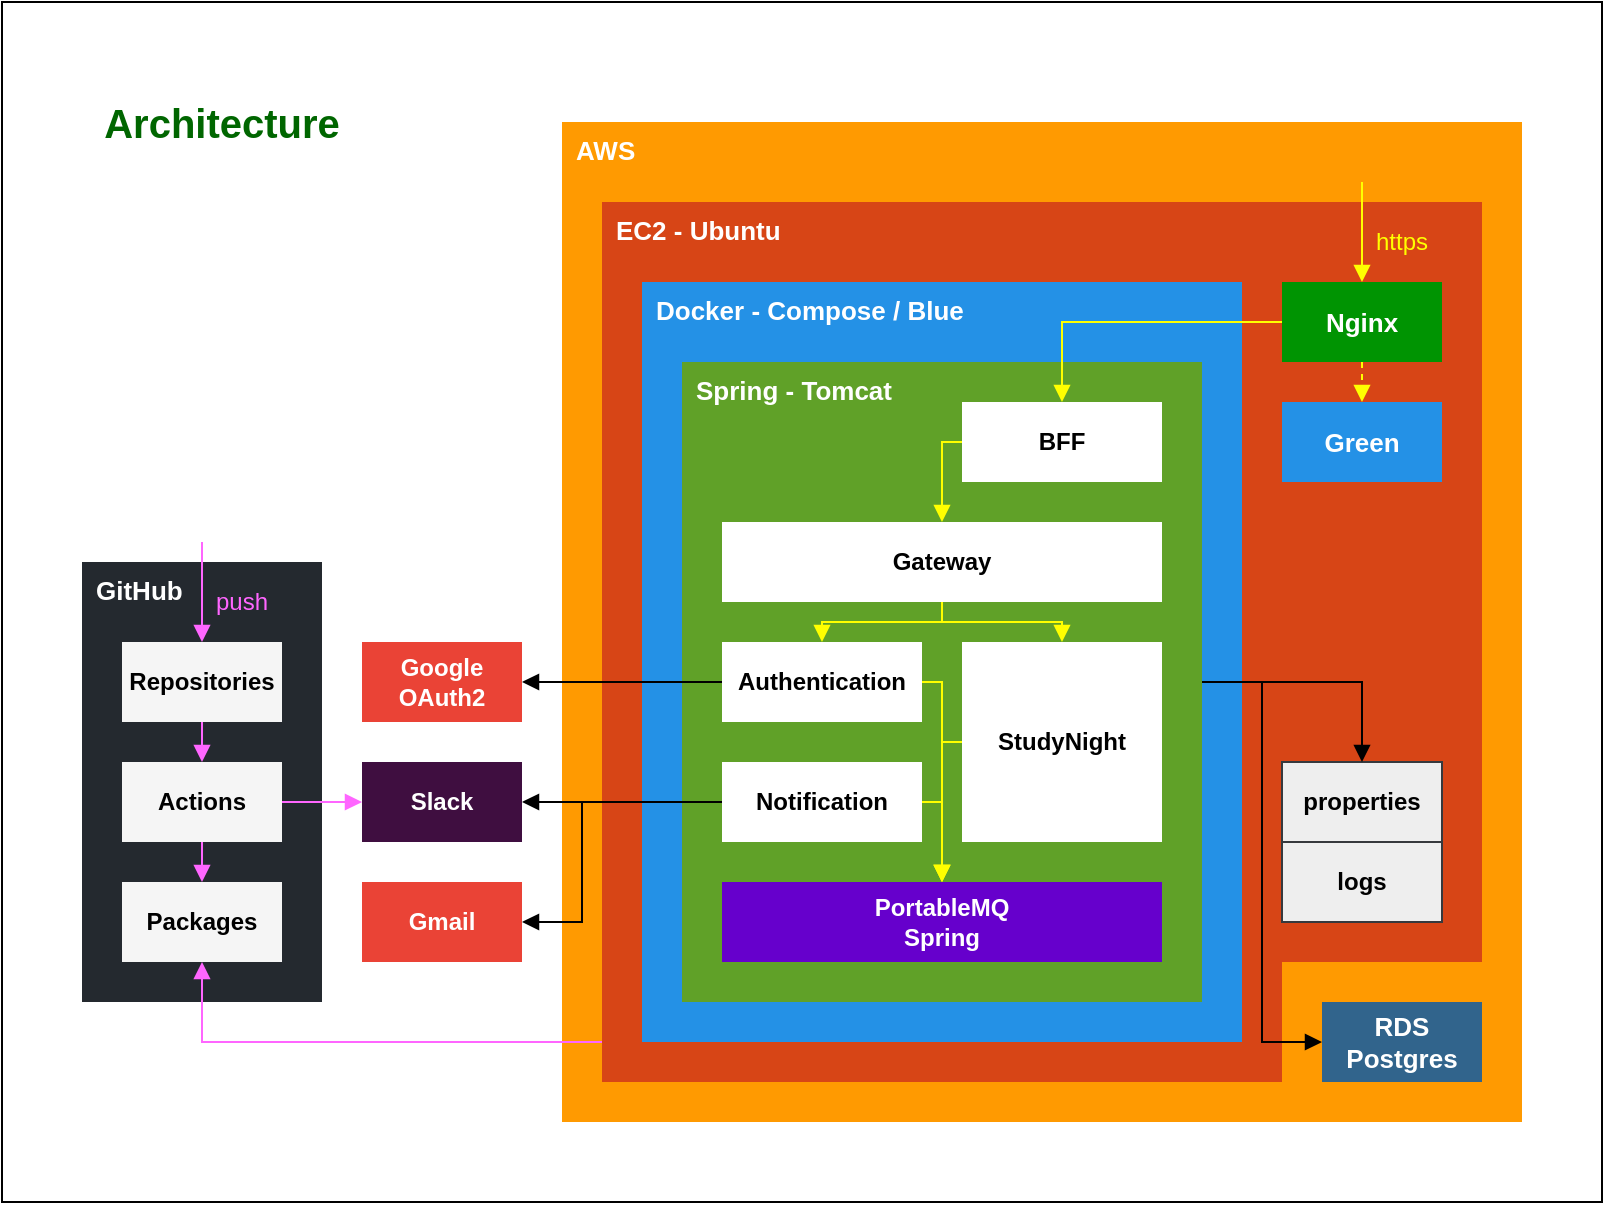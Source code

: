 <mxfile version="21.2.8" type="device">
  <diagram name="페이지-1" id="2XyIOkooZ01RCbGRxyGt">
    <mxGraphModel dx="1114" dy="978" grid="1" gridSize="10" guides="1" tooltips="1" connect="1" arrows="1" fold="1" page="1" pageScale="1" pageWidth="800" pageHeight="600" math="0" shadow="0">
      <root>
        <mxCell id="0" />
        <mxCell id="1" parent="0" />
        <mxCell id="uQDy2xBUUUFpqw2zqvzs-1" value="" style="rounded=0;whiteSpace=wrap;html=1;" vertex="1" parent="1">
          <mxGeometry width="800" height="600" as="geometry" />
        </mxCell>
        <mxCell id="uQDy2xBUUUFpqw2zqvzs-2" value="&lt;b&gt;AWS&lt;/b&gt;" style="rounded=0;whiteSpace=wrap;html=1;fontStyle=0;fontSize=13;align=left;verticalAlign=top;spacingLeft=5;spacingRight=0;strokeColor=none;fillColor=#FF9A01;fontColor=#FFFFFF;" vertex="1" parent="1">
          <mxGeometry x="280" y="60" width="480" height="500" as="geometry" />
        </mxCell>
        <mxCell id="uQDy2xBUUUFpqw2zqvzs-3" value="&lt;b&gt;EC2 - Ubuntu&lt;/b&gt;" style="rounded=0;whiteSpace=wrap;html=1;fontStyle=0;fontSize=13;align=left;verticalAlign=top;spacingLeft=5;spacingRight=0;strokeColor=none;fillColor=#D74516;fontColor=#FFFFFF;" vertex="1" parent="1">
          <mxGeometry x="300" y="100" width="340" height="440" as="geometry" />
        </mxCell>
        <mxCell id="uQDy2xBUUUFpqw2zqvzs-4" value="&lt;b&gt;GitHub&lt;/b&gt;" style="rounded=0;whiteSpace=wrap;html=1;fontStyle=0;fontSize=13;align=left;verticalAlign=top;spacingLeft=5;spacingRight=0;strokeColor=none;fillColor=#24292F;fontColor=#FFFFFF;" vertex="1" parent="1">
          <mxGeometry x="40" y="280" width="120" height="220" as="geometry" />
        </mxCell>
        <mxCell id="uQDy2xBUUUFpqw2zqvzs-5" value="Architecture" style="text;html=1;strokeColor=none;fillColor=none;align=center;verticalAlign=middle;whiteSpace=wrap;rounded=0;fontStyle=1;fontSize=20;fontColor=#006600;" vertex="1" parent="1">
          <mxGeometry x="40" y="40" width="140" height="40" as="geometry" />
        </mxCell>
        <mxCell id="uQDy2xBUUUFpqw2zqvzs-6" style="edgeStyle=orthogonalEdgeStyle;rounded=0;orthogonalLoop=1;jettySize=auto;html=1;exitX=0.5;exitY=1;exitDx=0;exitDy=0;entryX=0.5;entryY=0;entryDx=0;entryDy=0;strokeColor=#FF66FF;fontColor=#FF66FF;endArrow=block;endFill=1;" edge="1" parent="1" source="uQDy2xBUUUFpqw2zqvzs-7" target="uQDy2xBUUUFpqw2zqvzs-10">
          <mxGeometry relative="1" as="geometry" />
        </mxCell>
        <mxCell id="uQDy2xBUUUFpqw2zqvzs-7" value="Repositories" style="rounded=0;whiteSpace=wrap;html=1;verticalAlign=middle;fontStyle=1;fillColor=#F5F5F5;fontColor=#000000;strokeColor=none;" vertex="1" parent="1">
          <mxGeometry x="60" y="320" width="80" height="40" as="geometry" />
        </mxCell>
        <mxCell id="uQDy2xBUUUFpqw2zqvzs-8" style="edgeStyle=orthogonalEdgeStyle;rounded=0;orthogonalLoop=1;jettySize=auto;html=1;exitX=0.5;exitY=1;exitDx=0;exitDy=0;entryX=0.5;entryY=0;entryDx=0;entryDy=0;strokeColor=#FF66FF;fontColor=#FF66FF;endArrow=block;endFill=1;" edge="1" parent="1" source="uQDy2xBUUUFpqw2zqvzs-10" target="uQDy2xBUUUFpqw2zqvzs-11">
          <mxGeometry relative="1" as="geometry" />
        </mxCell>
        <mxCell id="uQDy2xBUUUFpqw2zqvzs-9" style="edgeStyle=orthogonalEdgeStyle;rounded=0;orthogonalLoop=1;jettySize=auto;html=1;exitX=1;exitY=0.5;exitDx=0;exitDy=0;entryX=0;entryY=0.5;entryDx=0;entryDy=0;strokeColor=#FF66FF;fontColor=#FF66FF;endArrow=block;endFill=1;" edge="1" parent="1" source="uQDy2xBUUUFpqw2zqvzs-10" target="uQDy2xBUUUFpqw2zqvzs-12">
          <mxGeometry relative="1" as="geometry" />
        </mxCell>
        <mxCell id="uQDy2xBUUUFpqw2zqvzs-10" value="Actions" style="rounded=0;whiteSpace=wrap;html=1;verticalAlign=middle;fontStyle=1;fillColor=#F5F5F5;fontColor=#000000;strokeColor=none;" vertex="1" parent="1">
          <mxGeometry x="60" y="380" width="80" height="40" as="geometry" />
        </mxCell>
        <mxCell id="uQDy2xBUUUFpqw2zqvzs-11" value="Packages" style="rounded=0;whiteSpace=wrap;html=1;verticalAlign=middle;fontStyle=1;fillColor=#F5F5F5;fontColor=#000000;strokeColor=none;" vertex="1" parent="1">
          <mxGeometry x="60" y="440" width="80" height="40" as="geometry" />
        </mxCell>
        <mxCell id="uQDy2xBUUUFpqw2zqvzs-12" value="Slack" style="rounded=0;whiteSpace=wrap;html=1;verticalAlign=middle;fontStyle=1;fillColor=#3F0E40;fontColor=#ffffff;strokeColor=none;" vertex="1" parent="1">
          <mxGeometry x="180" y="380" width="80" height="40" as="geometry" />
        </mxCell>
        <mxCell id="uQDy2xBUUUFpqw2zqvzs-13" value="Gmail" style="rounded=0;whiteSpace=wrap;html=1;verticalAlign=middle;fontStyle=1;fillColor=#EA4336;fontColor=#ffffff;strokeColor=none;" vertex="1" parent="1">
          <mxGeometry x="180" y="440" width="80" height="40" as="geometry" />
        </mxCell>
        <mxCell id="uQDy2xBUUUFpqw2zqvzs-14" value="&lt;b&gt;Docker - Compose / Blue&lt;/b&gt;" style="rounded=0;whiteSpace=wrap;html=1;fontStyle=0;fontSize=13;align=left;verticalAlign=top;spacingLeft=5;spacingRight=0;strokeColor=none;fillColor=#2491E6;fontColor=#FFFFFF;" vertex="1" parent="1">
          <mxGeometry x="320" y="140" width="300" height="380" as="geometry" />
        </mxCell>
        <mxCell id="uQDy2xBUUUFpqw2zqvzs-15" value="&lt;b&gt;Spring - Tomcat&lt;/b&gt;" style="rounded=0;whiteSpace=wrap;html=1;fontStyle=0;fontSize=13;align=left;verticalAlign=top;spacingLeft=5;spacingRight=0;strokeColor=none;fillColor=#60A128;fontColor=#FFFFFF;" vertex="1" parent="1">
          <mxGeometry x="340" y="180" width="260" height="320" as="geometry" />
        </mxCell>
        <mxCell id="uQDy2xBUUUFpqw2zqvzs-16" value="Google&lt;br&gt;OAuth2" style="rounded=0;whiteSpace=wrap;html=1;verticalAlign=middle;fontStyle=1;fillColor=#EA4336;fontColor=#ffffff;strokeColor=none;" vertex="1" parent="1">
          <mxGeometry x="180" y="320" width="80" height="40" as="geometry" />
        </mxCell>
        <mxCell id="uQDy2xBUUUFpqw2zqvzs-17" value="&lt;b&gt;RDS&lt;br&gt;Postgres&lt;/b&gt;" style="rounded=0;whiteSpace=wrap;html=1;fontStyle=0;fontSize=13;align=center;verticalAlign=middle;spacingLeft=0;spacingRight=0;strokeColor=none;fillColor=#31648C;fontColor=#FFFFFF;" vertex="1" parent="1">
          <mxGeometry x="660" y="500" width="80" height="40" as="geometry" />
        </mxCell>
        <mxCell id="uQDy2xBUUUFpqw2zqvzs-18" style="edgeStyle=orthogonalEdgeStyle;rounded=0;orthogonalLoop=1;jettySize=auto;html=1;exitX=1;exitY=0.5;exitDx=0;exitDy=0;entryX=0.5;entryY=0;entryDx=0;entryDy=0;endArrow=block;endFill=1;strokeWidth=1;strokeColor=#FFFF00;" edge="1" parent="1" source="uQDy2xBUUUFpqw2zqvzs-21" target="uQDy2xBUUUFpqw2zqvzs-22">
          <mxGeometry relative="1" as="geometry">
            <Array as="points">
              <mxPoint x="470" y="400" />
            </Array>
          </mxGeometry>
        </mxCell>
        <mxCell id="uQDy2xBUUUFpqw2zqvzs-19" style="edgeStyle=orthogonalEdgeStyle;rounded=0;orthogonalLoop=1;jettySize=auto;html=1;exitX=0;exitY=0.5;exitDx=0;exitDy=0;entryX=1;entryY=0.5;entryDx=0;entryDy=0;endArrow=block;endFill=1;" edge="1" parent="1" source="uQDy2xBUUUFpqw2zqvzs-21" target="uQDy2xBUUUFpqw2zqvzs-12">
          <mxGeometry relative="1" as="geometry" />
        </mxCell>
        <mxCell id="uQDy2xBUUUFpqw2zqvzs-20" style="edgeStyle=orthogonalEdgeStyle;rounded=0;orthogonalLoop=1;jettySize=auto;html=1;exitX=0;exitY=0.5;exitDx=0;exitDy=0;entryX=1;entryY=0.5;entryDx=0;entryDy=0;endArrow=block;endFill=1;" edge="1" parent="1" source="uQDy2xBUUUFpqw2zqvzs-21" target="uQDy2xBUUUFpqw2zqvzs-13">
          <mxGeometry relative="1" as="geometry">
            <Array as="points">
              <mxPoint x="290" y="400" />
              <mxPoint x="290" y="460" />
            </Array>
          </mxGeometry>
        </mxCell>
        <mxCell id="uQDy2xBUUUFpqw2zqvzs-21" value="Notification" style="rounded=0;whiteSpace=wrap;html=1;verticalAlign=middle;fontStyle=1;strokeColor=none;" vertex="1" parent="1">
          <mxGeometry x="360" y="380" width="100" height="40" as="geometry" />
        </mxCell>
        <mxCell id="uQDy2xBUUUFpqw2zqvzs-22" value="PortableMQ&lt;br&gt;Spring" style="rounded=0;whiteSpace=wrap;html=1;verticalAlign=middle;fontStyle=1;strokeColor=none;fillColor=#6600CC;fontColor=#FFFFFF;direction=east;rotation=0;" vertex="1" parent="1">
          <mxGeometry x="360" y="440" width="220" height="40" as="geometry" />
        </mxCell>
        <mxCell id="uQDy2xBUUUFpqw2zqvzs-23" style="edgeStyle=orthogonalEdgeStyle;rounded=0;orthogonalLoop=1;jettySize=auto;html=1;exitX=1;exitY=0.5;exitDx=0;exitDy=0;entryX=0.5;entryY=0;entryDx=0;entryDy=0;endArrow=block;endFill=1;strokeWidth=1;strokeColor=#FFFF00;" edge="1" parent="1" source="uQDy2xBUUUFpqw2zqvzs-25" target="uQDy2xBUUUFpqw2zqvzs-22">
          <mxGeometry relative="1" as="geometry">
            <Array as="points">
              <mxPoint x="470" y="340" />
            </Array>
          </mxGeometry>
        </mxCell>
        <mxCell id="uQDy2xBUUUFpqw2zqvzs-24" style="edgeStyle=orthogonalEdgeStyle;rounded=0;orthogonalLoop=1;jettySize=auto;html=1;exitX=0;exitY=0.5;exitDx=0;exitDy=0;entryX=1;entryY=0.5;entryDx=0;entryDy=0;endArrow=block;endFill=1;" edge="1" parent="1" source="uQDy2xBUUUFpqw2zqvzs-25" target="uQDy2xBUUUFpqw2zqvzs-16">
          <mxGeometry relative="1" as="geometry" />
        </mxCell>
        <mxCell id="uQDy2xBUUUFpqw2zqvzs-25" value="Authentication" style="rounded=0;whiteSpace=wrap;html=1;verticalAlign=middle;fontStyle=1;strokeColor=none;" vertex="1" parent="1">
          <mxGeometry x="360" y="320" width="100" height="40" as="geometry" />
        </mxCell>
        <mxCell id="uQDy2xBUUUFpqw2zqvzs-26" style="edgeStyle=orthogonalEdgeStyle;rounded=0;orthogonalLoop=1;jettySize=auto;html=1;exitX=0;exitY=0.5;exitDx=0;exitDy=0;entryX=0.5;entryY=0;entryDx=0;entryDy=0;endArrow=block;endFill=1;strokeWidth=1;strokeColor=#FFFF00;" edge="1" parent="1" source="uQDy2xBUUUFpqw2zqvzs-27" target="uQDy2xBUUUFpqw2zqvzs-22">
          <mxGeometry relative="1" as="geometry">
            <Array as="points">
              <mxPoint x="470" y="370" />
            </Array>
          </mxGeometry>
        </mxCell>
        <mxCell id="uQDy2xBUUUFpqw2zqvzs-27" value="StudyNight" style="rounded=0;whiteSpace=wrap;html=1;verticalAlign=middle;fontStyle=1;strokeColor=none;" vertex="1" parent="1">
          <mxGeometry x="480" y="320" width="100" height="100" as="geometry" />
        </mxCell>
        <mxCell id="uQDy2xBUUUFpqw2zqvzs-28" value="" style="rounded=0;whiteSpace=wrap;html=1;fontStyle=0;fontSize=13;align=left;verticalAlign=top;spacingLeft=0;spacingRight=0;strokeColor=none;fillColor=#D74516;fontColor=#FFFFFF;" vertex="1" parent="1">
          <mxGeometry x="640" y="100" width="100" height="380" as="geometry" />
        </mxCell>
        <mxCell id="uQDy2xBUUUFpqw2zqvzs-29" style="edgeStyle=orthogonalEdgeStyle;rounded=0;orthogonalLoop=1;jettySize=auto;html=1;exitX=0.5;exitY=1;exitDx=0;exitDy=0;endArrow=block;endFill=1;strokeWidth=1;strokeColor=#FFFF00;" edge="1" parent="1" source="uQDy2xBUUUFpqw2zqvzs-31" target="uQDy2xBUUUFpqw2zqvzs-25">
          <mxGeometry relative="1" as="geometry">
            <Array as="points">
              <mxPoint x="470" y="310" />
              <mxPoint x="410" y="310" />
            </Array>
          </mxGeometry>
        </mxCell>
        <mxCell id="uQDy2xBUUUFpqw2zqvzs-30" style="edgeStyle=orthogonalEdgeStyle;rounded=0;orthogonalLoop=1;jettySize=auto;html=1;exitX=0.5;exitY=1;exitDx=0;exitDy=0;endArrow=block;endFill=1;strokeWidth=1;strokeColor=#FFFF00;" edge="1" parent="1" source="uQDy2xBUUUFpqw2zqvzs-31" target="uQDy2xBUUUFpqw2zqvzs-27">
          <mxGeometry relative="1" as="geometry">
            <Array as="points">
              <mxPoint x="470" y="310" />
              <mxPoint x="530" y="310" />
            </Array>
          </mxGeometry>
        </mxCell>
        <mxCell id="uQDy2xBUUUFpqw2zqvzs-31" value="Gateway" style="rounded=0;whiteSpace=wrap;html=1;verticalAlign=middle;fontStyle=1;strokeColor=none;" vertex="1" parent="1">
          <mxGeometry x="360" y="260" width="220" height="40" as="geometry" />
        </mxCell>
        <mxCell id="uQDy2xBUUUFpqw2zqvzs-32" style="edgeStyle=orthogonalEdgeStyle;rounded=0;orthogonalLoop=1;jettySize=auto;html=1;exitX=0;exitY=0.5;exitDx=0;exitDy=0;endArrow=block;endFill=1;strokeWidth=1;strokeColor=#FFFF00;" edge="1" parent="1" source="uQDy2xBUUUFpqw2zqvzs-33" target="uQDy2xBUUUFpqw2zqvzs-31">
          <mxGeometry relative="1" as="geometry">
            <Array as="points">
              <mxPoint x="470" y="220" />
            </Array>
          </mxGeometry>
        </mxCell>
        <mxCell id="uQDy2xBUUUFpqw2zqvzs-33" value="BFF" style="rounded=0;whiteSpace=wrap;html=1;verticalAlign=middle;fontStyle=1;strokeColor=none;" vertex="1" parent="1">
          <mxGeometry x="480" y="200" width="100" height="40" as="geometry" />
        </mxCell>
        <mxCell id="uQDy2xBUUUFpqw2zqvzs-34" style="edgeStyle=orthogonalEdgeStyle;rounded=0;orthogonalLoop=1;jettySize=auto;html=1;exitX=0;exitY=0.5;exitDx=0;exitDy=0;entryX=0.5;entryY=0;entryDx=0;entryDy=0;endArrow=block;endFill=1;strokeWidth=1;strokeColor=#FFFF00;" edge="1" parent="1" source="uQDy2xBUUUFpqw2zqvzs-36" target="uQDy2xBUUUFpqw2zqvzs-33">
          <mxGeometry relative="1" as="geometry" />
        </mxCell>
        <mxCell id="uQDy2xBUUUFpqw2zqvzs-35" style="edgeStyle=orthogonalEdgeStyle;rounded=0;orthogonalLoop=1;jettySize=auto;html=1;exitX=0.5;exitY=1;exitDx=0;exitDy=0;entryX=0.5;entryY=0;entryDx=0;entryDy=0;endArrow=block;endFill=1;strokeColor=#FFFF00;dashed=1;" edge="1" parent="1" source="uQDy2xBUUUFpqw2zqvzs-36" target="uQDy2xBUUUFpqw2zqvzs-37">
          <mxGeometry relative="1" as="geometry" />
        </mxCell>
        <mxCell id="uQDy2xBUUUFpqw2zqvzs-36" value="&lt;b&gt;Nginx&lt;/b&gt;" style="rounded=0;whiteSpace=wrap;html=1;fontStyle=0;fontSize=13;align=center;verticalAlign=middle;spacingLeft=0;spacingRight=0;strokeColor=none;fillColor=#009402;fontColor=#FFFFFF;" vertex="1" parent="1">
          <mxGeometry x="640" y="140" width="80" height="40" as="geometry" />
        </mxCell>
        <mxCell id="uQDy2xBUUUFpqw2zqvzs-37" value="&lt;b&gt;Green&lt;/b&gt;" style="rounded=0;whiteSpace=wrap;html=1;fontStyle=0;fontSize=13;align=center;verticalAlign=middle;spacingLeft=0;spacingRight=0;strokeColor=none;fillColor=#2491E6;fontColor=#FFFFFF;" vertex="1" parent="1">
          <mxGeometry x="640" y="200" width="80" height="40" as="geometry" />
        </mxCell>
        <mxCell id="uQDy2xBUUUFpqw2zqvzs-38" value="" style="endArrow=block;html=1;rounded=0;entryX=0.5;entryY=0;entryDx=0;entryDy=0;endFill=1;strokeWidth=1;strokeColor=#FFFF00;" edge="1" parent="1" target="uQDy2xBUUUFpqw2zqvzs-36">
          <mxGeometry width="50" height="50" relative="1" as="geometry">
            <mxPoint x="680" y="90" as="sourcePoint" />
            <mxPoint x="690" y="20" as="targetPoint" />
          </mxGeometry>
        </mxCell>
        <mxCell id="uQDy2xBUUUFpqw2zqvzs-39" value="https" style="text;html=1;strokeColor=none;fillColor=none;align=center;verticalAlign=middle;whiteSpace=wrap;rounded=0;fontColor=#FFFF00;" vertex="1" parent="1">
          <mxGeometry x="680" y="110" width="40" height="20" as="geometry" />
        </mxCell>
        <mxCell id="uQDy2xBUUUFpqw2zqvzs-40" value="properties" style="rounded=0;whiteSpace=wrap;html=1;verticalAlign=middle;fontStyle=1;strokeColor=#36393d;fillColor=#eeeeee;" vertex="1" parent="1">
          <mxGeometry x="640" y="380" width="80" height="40" as="geometry" />
        </mxCell>
        <mxCell id="uQDy2xBUUUFpqw2zqvzs-41" value="logs" style="rounded=0;whiteSpace=wrap;html=1;verticalAlign=middle;fontStyle=1;strokeColor=#36393d;fillColor=#eeeeee;" vertex="1" parent="1">
          <mxGeometry x="640" y="420" width="80" height="40" as="geometry" />
        </mxCell>
        <mxCell id="uQDy2xBUUUFpqw2zqvzs-42" style="edgeStyle=orthogonalEdgeStyle;rounded=0;orthogonalLoop=1;jettySize=auto;html=1;exitX=1;exitY=0.5;exitDx=0;exitDy=0;entryX=0;entryY=0.5;entryDx=0;entryDy=0;endArrow=block;endFill=1;strokeColor=#000000;strokeWidth=1;" edge="1" parent="1" source="uQDy2xBUUUFpqw2zqvzs-15" target="uQDy2xBUUUFpqw2zqvzs-17">
          <mxGeometry relative="1" as="geometry" />
        </mxCell>
        <mxCell id="uQDy2xBUUUFpqw2zqvzs-43" style="edgeStyle=orthogonalEdgeStyle;rounded=0;orthogonalLoop=1;jettySize=auto;html=1;exitX=1;exitY=0.5;exitDx=0;exitDy=0;entryX=0.5;entryY=0;entryDx=0;entryDy=0;endArrow=block;endFill=1;strokeColor=#000000;strokeWidth=1;" edge="1" parent="1" source="uQDy2xBUUUFpqw2zqvzs-15" target="uQDy2xBUUUFpqw2zqvzs-40">
          <mxGeometry relative="1" as="geometry" />
        </mxCell>
        <mxCell id="uQDy2xBUUUFpqw2zqvzs-44" value="" style="endArrow=block;html=1;rounded=0;entryX=0.5;entryY=0;entryDx=0;entryDy=0;endFill=1;strokeWidth=1;strokeColor=#FF66FF;fontColor=#FF66FF;" edge="1" parent="1">
          <mxGeometry width="50" height="50" relative="1" as="geometry">
            <mxPoint x="100" y="270" as="sourcePoint" />
            <mxPoint x="100" y="320" as="targetPoint" />
          </mxGeometry>
        </mxCell>
        <mxCell id="uQDy2xBUUUFpqw2zqvzs-45" value="push" style="text;html=1;strokeColor=none;fillColor=none;align=center;verticalAlign=middle;whiteSpace=wrap;rounded=0;fontColor=#FF66FF;" vertex="1" parent="1">
          <mxGeometry x="100" y="290" width="40" height="20" as="geometry" />
        </mxCell>
        <mxCell id="uQDy2xBUUUFpqw2zqvzs-46" style="edgeStyle=orthogonalEdgeStyle;rounded=0;orthogonalLoop=1;jettySize=auto;html=1;entryX=0.5;entryY=1;entryDx=0;entryDy=0;strokeColor=#FF66FF;fontColor=#FF66FF;endArrow=block;endFill=1;" edge="1" parent="1" target="uQDy2xBUUUFpqw2zqvzs-11">
          <mxGeometry relative="1" as="geometry">
            <mxPoint x="300" y="520" as="sourcePoint" />
            <Array as="points">
              <mxPoint x="300" y="520" />
              <mxPoint x="100" y="520" />
            </Array>
          </mxGeometry>
        </mxCell>
      </root>
    </mxGraphModel>
  </diagram>
</mxfile>
